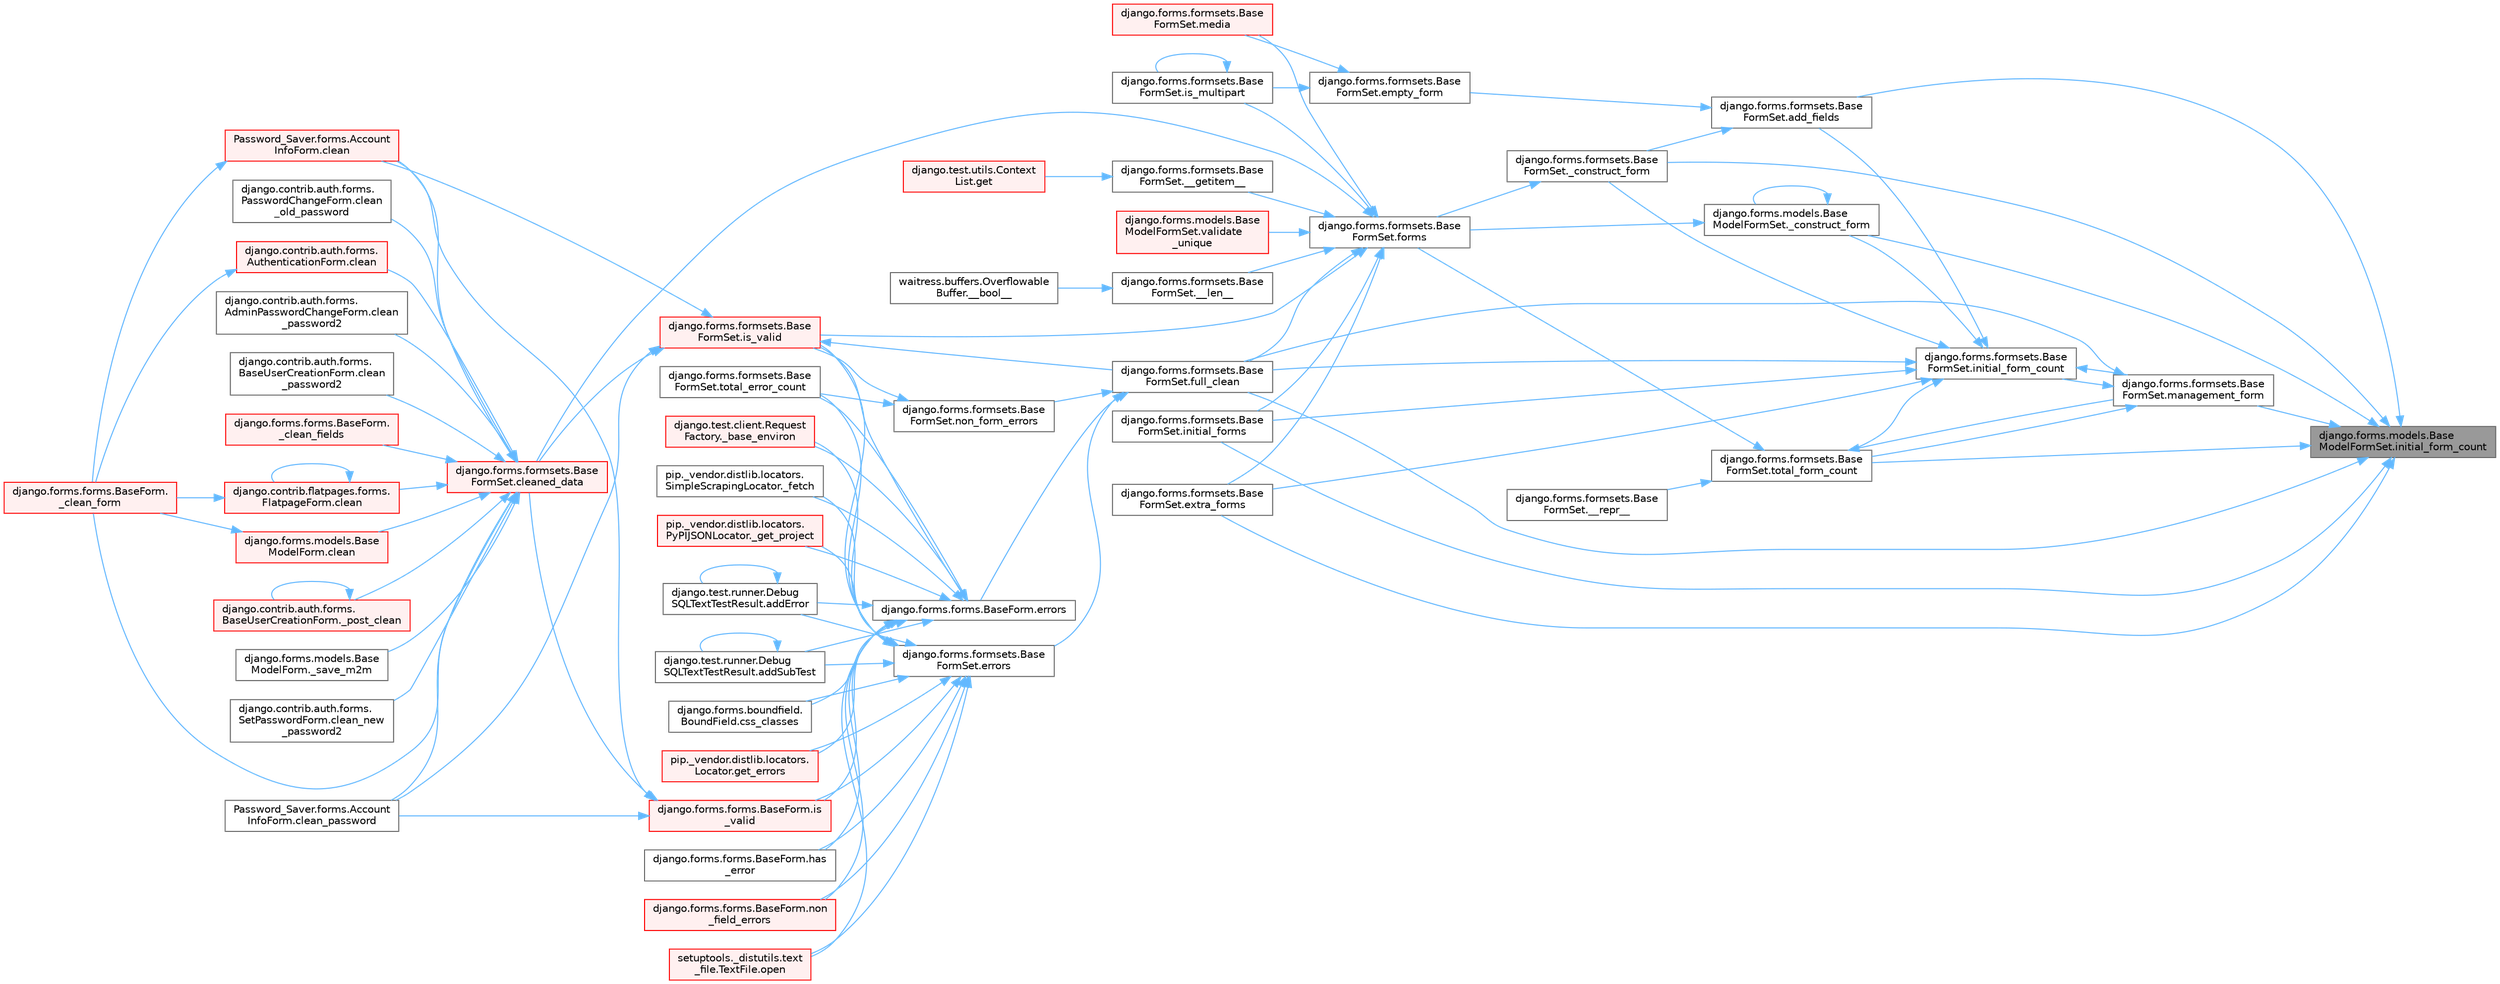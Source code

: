 digraph "django.forms.models.BaseModelFormSet.initial_form_count"
{
 // LATEX_PDF_SIZE
  bgcolor="transparent";
  edge [fontname=Helvetica,fontsize=10,labelfontname=Helvetica,labelfontsize=10];
  node [fontname=Helvetica,fontsize=10,shape=box,height=0.2,width=0.4];
  rankdir="RL";
  Node1 [id="Node000001",label="django.forms.models.Base\lModelFormSet.initial_form_count",height=0.2,width=0.4,color="gray40", fillcolor="grey60", style="filled", fontcolor="black",tooltip=" "];
  Node1 -> Node2 [id="edge1_Node000001_Node000002",dir="back",color="steelblue1",style="solid",tooltip=" "];
  Node2 [id="Node000002",label="django.forms.formsets.Base\lFormSet._construct_form",height=0.2,width=0.4,color="grey40", fillcolor="white", style="filled",URL="$classdjango_1_1forms_1_1formsets_1_1_base_form_set.html#a4a92b0779a5f5964325e73f9c8521fe8",tooltip=" "];
  Node2 -> Node3 [id="edge2_Node000002_Node000003",dir="back",color="steelblue1",style="solid",tooltip=" "];
  Node3 [id="Node000003",label="django.forms.formsets.Base\lFormSet.forms",height=0.2,width=0.4,color="grey40", fillcolor="white", style="filled",URL="$classdjango_1_1forms_1_1formsets_1_1_base_form_set.html#a398234150267aa3c6dceaa20a7a507f1",tooltip=" "];
  Node3 -> Node4 [id="edge3_Node000003_Node000004",dir="back",color="steelblue1",style="solid",tooltip=" "];
  Node4 [id="Node000004",label="django.forms.formsets.Base\lFormSet.__getitem__",height=0.2,width=0.4,color="grey40", fillcolor="white", style="filled",URL="$classdjango_1_1forms_1_1formsets_1_1_base_form_set.html#a3ed6460d03a41c30d519e9170d0a17cc",tooltip=" "];
  Node4 -> Node5 [id="edge4_Node000004_Node000005",dir="back",color="steelblue1",style="solid",tooltip=" "];
  Node5 [id="Node000005",label="django.test.utils.Context\lList.get",height=0.2,width=0.4,color="red", fillcolor="#FFF0F0", style="filled",URL="$classdjango_1_1test_1_1utils_1_1_context_list.html#a1797663a8ac92f44dcb9ad281a896842",tooltip=" "];
  Node3 -> Node3176 [id="edge5_Node000003_Node003176",dir="back",color="steelblue1",style="solid",tooltip=" "];
  Node3176 [id="Node003176",label="django.forms.formsets.Base\lFormSet.__len__",height=0.2,width=0.4,color="grey40", fillcolor="white", style="filled",URL="$classdjango_1_1forms_1_1formsets_1_1_base_form_set.html#aa8c1dfbddcb29c04ad7bf814137b3c36",tooltip=" "];
  Node3176 -> Node644 [id="edge6_Node003176_Node000644",dir="back",color="steelblue1",style="solid",tooltip=" "];
  Node644 [id="Node000644",label="waitress.buffers.Overflowable\lBuffer.__bool__",height=0.2,width=0.4,color="grey40", fillcolor="white", style="filled",URL="$classwaitress_1_1buffers_1_1_overflowable_buffer.html#afb6d9eccdeea0e50b91f9281878e017a",tooltip=" "];
  Node3 -> Node1763 [id="edge7_Node000003_Node001763",dir="back",color="steelblue1",style="solid",tooltip=" "];
  Node1763 [id="Node001763",label="django.forms.formsets.Base\lFormSet.cleaned_data",height=0.2,width=0.4,color="red", fillcolor="#FFF0F0", style="filled",URL="$classdjango_1_1forms_1_1formsets_1_1_base_form_set.html#ae51d85dd3faa160668adba372c4e87f7",tooltip=" "];
  Node1763 -> Node1764 [id="edge8_Node001763_Node001764",dir="back",color="steelblue1",style="solid",tooltip=" "];
  Node1764 [id="Node001764",label="django.forms.forms.BaseForm.\l_clean_fields",height=0.2,width=0.4,color="red", fillcolor="#FFF0F0", style="filled",URL="$classdjango_1_1forms_1_1forms_1_1_base_form.html#a38e014bdeb1b8c2092ec5762f1833d9a",tooltip=" "];
  Node1763 -> Node627 [id="edge9_Node001763_Node000627",dir="back",color="steelblue1",style="solid",tooltip=" "];
  Node627 [id="Node000627",label="django.forms.forms.BaseForm.\l_clean_form",height=0.2,width=0.4,color="red", fillcolor="#FFF0F0", style="filled",URL="$classdjango_1_1forms_1_1forms_1_1_base_form.html#ae5eed108001c1a75985b75174fe23f1f",tooltip=" "];
  Node1763 -> Node1765 [id="edge10_Node001763_Node001765",dir="back",color="steelblue1",style="solid",tooltip=" "];
  Node1765 [id="Node001765",label="django.contrib.auth.forms.\lBaseUserCreationForm._post_clean",height=0.2,width=0.4,color="red", fillcolor="#FFF0F0", style="filled",URL="$classdjango_1_1contrib_1_1auth_1_1forms_1_1_base_user_creation_form.html#aa7775ca44825f4bfa9262b10a9c0281c",tooltip=" "];
  Node1765 -> Node1765 [id="edge11_Node001765_Node001765",dir="back",color="steelblue1",style="solid",tooltip=" "];
  Node1763 -> Node1766 [id="edge12_Node001763_Node001766",dir="back",color="steelblue1",style="solid",tooltip=" "];
  Node1766 [id="Node001766",label="django.forms.models.Base\lModelForm._save_m2m",height=0.2,width=0.4,color="grey40", fillcolor="white", style="filled",URL="$classdjango_1_1forms_1_1models_1_1_base_model_form.html#a8e143465fa5977b65ce53f521fa65067",tooltip=" "];
  Node1763 -> Node668 [id="edge13_Node001763_Node000668",dir="back",color="steelblue1",style="solid",tooltip=" "];
  Node668 [id="Node000668",label="django.contrib.auth.forms.\lAuthenticationForm.clean",height=0.2,width=0.4,color="red", fillcolor="#FFF0F0", style="filled",URL="$classdjango_1_1contrib_1_1auth_1_1forms_1_1_authentication_form.html#a92d28be6696caa8d1b7068eefe81793a",tooltip=" "];
  Node668 -> Node627 [id="edge14_Node000668_Node000627",dir="back",color="steelblue1",style="solid",tooltip=" "];
  Node1763 -> Node1767 [id="edge15_Node001763_Node001767",dir="back",color="steelblue1",style="solid",tooltip=" "];
  Node1767 [id="Node001767",label="django.contrib.flatpages.forms.\lFlatpageForm.clean",height=0.2,width=0.4,color="red", fillcolor="#FFF0F0", style="filled",URL="$classdjango_1_1contrib_1_1flatpages_1_1forms_1_1_flatpage_form.html#a0deb29d4415dbd84c765b5972de07e52",tooltip=" "];
  Node1767 -> Node627 [id="edge16_Node001767_Node000627",dir="back",color="steelblue1",style="solid",tooltip=" "];
  Node1767 -> Node1767 [id="edge17_Node001767_Node001767",dir="back",color="steelblue1",style="solid",tooltip=" "];
  Node1763 -> Node1768 [id="edge18_Node001763_Node001768",dir="back",color="steelblue1",style="solid",tooltip=" "];
  Node1768 [id="Node001768",label="django.forms.models.Base\lModelForm.clean",height=0.2,width=0.4,color="red", fillcolor="#FFF0F0", style="filled",URL="$classdjango_1_1forms_1_1models_1_1_base_model_form.html#a6a374c3b609f402d6566b2ee3ff98672",tooltip=" "];
  Node1768 -> Node627 [id="edge19_Node001768_Node000627",dir="back",color="steelblue1",style="solid",tooltip=" "];
  Node1763 -> Node1761 [id="edge20_Node001763_Node001761",dir="back",color="steelblue1",style="solid",tooltip=" "];
  Node1761 [id="Node001761",label="Password_Saver.forms.Account\lInfoForm.clean",height=0.2,width=0.4,color="red", fillcolor="#FFF0F0", style="filled",URL="$class_password___saver_1_1forms_1_1_account_info_form.html#a89126d6030ebafc64c8aeeb352113c54",tooltip=" "];
  Node1761 -> Node627 [id="edge21_Node001761_Node000627",dir="back",color="steelblue1",style="solid",tooltip=" "];
  Node1763 -> Node1769 [id="edge22_Node001763_Node001769",dir="back",color="steelblue1",style="solid",tooltip=" "];
  Node1769 [id="Node001769",label="django.contrib.auth.forms.\lSetPasswordForm.clean_new\l_password2",height=0.2,width=0.4,color="grey40", fillcolor="white", style="filled",URL="$classdjango_1_1contrib_1_1auth_1_1forms_1_1_set_password_form.html#aefb49bddbbf63909718ecac6718b609d",tooltip=" "];
  Node1763 -> Node1770 [id="edge23_Node001763_Node001770",dir="back",color="steelblue1",style="solid",tooltip=" "];
  Node1770 [id="Node001770",label="django.contrib.auth.forms.\lPasswordChangeForm.clean\l_old_password",height=0.2,width=0.4,color="grey40", fillcolor="white", style="filled",URL="$classdjango_1_1contrib_1_1auth_1_1forms_1_1_password_change_form.html#a4d339cd14a321ba76cb6caf226c56d8d",tooltip=" "];
  Node1763 -> Node1762 [id="edge24_Node001763_Node001762",dir="back",color="steelblue1",style="solid",tooltip=" "];
  Node1762 [id="Node001762",label="Password_Saver.forms.Account\lInfoForm.clean_password",height=0.2,width=0.4,color="grey40", fillcolor="white", style="filled",URL="$class_password___saver_1_1forms_1_1_account_info_form.html#a6397d8e90a910bed34ed0ebcf5f74a4e",tooltip=" "];
  Node1763 -> Node1771 [id="edge25_Node001763_Node001771",dir="back",color="steelblue1",style="solid",tooltip=" "];
  Node1771 [id="Node001771",label="django.contrib.auth.forms.\lAdminPasswordChangeForm.clean\l_password2",height=0.2,width=0.4,color="grey40", fillcolor="white", style="filled",URL="$classdjango_1_1contrib_1_1auth_1_1forms_1_1_admin_password_change_form.html#a7e2cc7b4982538a54fc20fb155285496",tooltip=" "];
  Node1763 -> Node1772 [id="edge26_Node001763_Node001772",dir="back",color="steelblue1",style="solid",tooltip=" "];
  Node1772 [id="Node001772",label="django.contrib.auth.forms.\lBaseUserCreationForm.clean\l_password2",height=0.2,width=0.4,color="grey40", fillcolor="white", style="filled",URL="$classdjango_1_1contrib_1_1auth_1_1forms_1_1_base_user_creation_form.html#afe0d67cb9bbafa947e8c7ba75e6b8dd2",tooltip=" "];
  Node3 -> Node1916 [id="edge27_Node000003_Node001916",dir="back",color="steelblue1",style="solid",tooltip=" "];
  Node1916 [id="Node001916",label="django.forms.formsets.Base\lFormSet.extra_forms",height=0.2,width=0.4,color="grey40", fillcolor="white", style="filled",URL="$classdjango_1_1forms_1_1formsets_1_1_base_form_set.html#a80e8dd7968259b3ccdfd86ac190c342a",tooltip=" "];
  Node3 -> Node1783 [id="edge28_Node000003_Node001783",dir="back",color="steelblue1",style="solid",tooltip=" "];
  Node1783 [id="Node001783",label="django.forms.formsets.Base\lFormSet.full_clean",height=0.2,width=0.4,color="grey40", fillcolor="white", style="filled",URL="$classdjango_1_1forms_1_1formsets_1_1_base_form_set.html#aa475bdb58853c14bfcd93bd7b494e3b1",tooltip=" "];
  Node1783 -> Node630 [id="edge29_Node001783_Node000630",dir="back",color="steelblue1",style="solid",tooltip=" "];
  Node630 [id="Node000630",label="django.forms.forms.BaseForm.errors",height=0.2,width=0.4,color="grey40", fillcolor="white", style="filled",URL="$classdjango_1_1forms_1_1forms_1_1_base_form.html#aca47cb75eb6c321d1c429b33eca94d49",tooltip=" "];
  Node630 -> Node631 [id="edge30_Node000630_Node000631",dir="back",color="steelblue1",style="solid",tooltip=" "];
  Node631 [id="Node000631",label="django.test.client.Request\lFactory._base_environ",height=0.2,width=0.4,color="red", fillcolor="#FFF0F0", style="filled",URL="$classdjango_1_1test_1_1client_1_1_request_factory.html#ab650654b992f4e9fc9e30bd0442973c1",tooltip=" "];
  Node630 -> Node671 [id="edge31_Node000630_Node000671",dir="back",color="steelblue1",style="solid",tooltip=" "];
  Node671 [id="Node000671",label="pip._vendor.distlib.locators.\lSimpleScrapingLocator._fetch",height=0.2,width=0.4,color="grey40", fillcolor="white", style="filled",URL="$classpip_1_1__vendor_1_1distlib_1_1locators_1_1_simple_scraping_locator.html#a72156eb8243de03d8881db3caaa60b8c",tooltip=" "];
  Node630 -> Node672 [id="edge32_Node000630_Node000672",dir="back",color="steelblue1",style="solid",tooltip=" "];
  Node672 [id="Node000672",label="pip._vendor.distlib.locators.\lPyPIJSONLocator._get_project",height=0.2,width=0.4,color="red", fillcolor="#FFF0F0", style="filled",URL="$classpip_1_1__vendor_1_1distlib_1_1locators_1_1_py_p_i_j_s_o_n_locator.html#ab5b95d18130e47c0bedca04d7b010bf6",tooltip=" "];
  Node630 -> Node1750 [id="edge33_Node000630_Node001750",dir="back",color="steelblue1",style="solid",tooltip=" "];
  Node1750 [id="Node001750",label="django.test.runner.Debug\lSQLTextTestResult.addError",height=0.2,width=0.4,color="grey40", fillcolor="white", style="filled",URL="$classdjango_1_1test_1_1runner_1_1_debug_s_q_l_text_test_result.html#a398c116f3b7d25563a21e81178271a8a",tooltip=" "];
  Node1750 -> Node1750 [id="edge34_Node001750_Node001750",dir="back",color="steelblue1",style="solid",tooltip=" "];
  Node630 -> Node1751 [id="edge35_Node000630_Node001751",dir="back",color="steelblue1",style="solid",tooltip=" "];
  Node1751 [id="Node001751",label="django.test.runner.Debug\lSQLTextTestResult.addSubTest",height=0.2,width=0.4,color="grey40", fillcolor="white", style="filled",URL="$classdjango_1_1test_1_1runner_1_1_debug_s_q_l_text_test_result.html#a65bae0538566d8bc532c972340744b1e",tooltip=" "];
  Node1751 -> Node1751 [id="edge36_Node001751_Node001751",dir="back",color="steelblue1",style="solid",tooltip=" "];
  Node630 -> Node1752 [id="edge37_Node000630_Node001752",dir="back",color="steelblue1",style="solid",tooltip=" "];
  Node1752 [id="Node001752",label="django.forms.boundfield.\lBoundField.css_classes",height=0.2,width=0.4,color="grey40", fillcolor="white", style="filled",URL="$classdjango_1_1forms_1_1boundfield_1_1_bound_field.html#a19d289ef3598c412a0fee978458875bc",tooltip=" "];
  Node630 -> Node1753 [id="edge38_Node000630_Node001753",dir="back",color="steelblue1",style="solid",tooltip=" "];
  Node1753 [id="Node001753",label="pip._vendor.distlib.locators.\lLocator.get_errors",height=0.2,width=0.4,color="red", fillcolor="#FFF0F0", style="filled",URL="$classpip_1_1__vendor_1_1distlib_1_1locators_1_1_locator.html#abc5864a47e4cb8c481f44eb1a72f565c",tooltip=" "];
  Node630 -> Node1755 [id="edge39_Node000630_Node001755",dir="back",color="steelblue1",style="solid",tooltip=" "];
  Node1755 [id="Node001755",label="django.forms.forms.BaseForm.has\l_error",height=0.2,width=0.4,color="grey40", fillcolor="white", style="filled",URL="$classdjango_1_1forms_1_1forms_1_1_base_form.html#af67d8e47182c8c92ad4cac6441bfeb80",tooltip=" "];
  Node630 -> Node1756 [id="edge40_Node000630_Node001756",dir="back",color="steelblue1",style="solid",tooltip=" "];
  Node1756 [id="Node001756",label="django.forms.forms.BaseForm.is\l_valid",height=0.2,width=0.4,color="red", fillcolor="#FFF0F0", style="filled",URL="$classdjango_1_1forms_1_1forms_1_1_base_form.html#a8be15c9eaccca682a18c7d3f13802cc4",tooltip=" "];
  Node1756 -> Node1761 [id="edge41_Node001756_Node001761",dir="back",color="steelblue1",style="solid",tooltip=" "];
  Node1756 -> Node1762 [id="edge42_Node001756_Node001762",dir="back",color="steelblue1",style="solid",tooltip=" "];
  Node1756 -> Node1763 [id="edge43_Node001756_Node001763",dir="back",color="steelblue1",style="solid",tooltip=" "];
  Node630 -> Node1782 [id="edge44_Node000630_Node001782",dir="back",color="steelblue1",style="solid",tooltip=" "];
  Node1782 [id="Node001782",label="django.forms.formsets.Base\lFormSet.is_valid",height=0.2,width=0.4,color="red", fillcolor="#FFF0F0", style="filled",URL="$classdjango_1_1forms_1_1formsets_1_1_base_form_set.html#a713477cfb7c01e723400df62b49c250c",tooltip=" "];
  Node1782 -> Node1761 [id="edge45_Node001782_Node001761",dir="back",color="steelblue1",style="solid",tooltip=" "];
  Node1782 -> Node1762 [id="edge46_Node001782_Node001762",dir="back",color="steelblue1",style="solid",tooltip=" "];
  Node1782 -> Node1763 [id="edge47_Node001782_Node001763",dir="back",color="steelblue1",style="solid",tooltip=" "];
  Node1782 -> Node1783 [id="edge48_Node001782_Node001783",dir="back",color="steelblue1",style="solid",tooltip=" "];
  Node630 -> Node1786 [id="edge49_Node000630_Node001786",dir="back",color="steelblue1",style="solid",tooltip=" "];
  Node1786 [id="Node001786",label="django.forms.forms.BaseForm.non\l_field_errors",height=0.2,width=0.4,color="red", fillcolor="#FFF0F0", style="filled",URL="$classdjango_1_1forms_1_1forms_1_1_base_form.html#a713be7c8d25008cf58c90916cb682447",tooltip=" "];
  Node630 -> Node1790 [id="edge50_Node000630_Node001790",dir="back",color="steelblue1",style="solid",tooltip=" "];
  Node1790 [id="Node001790",label="setuptools._distutils.text\l_file.TextFile.open",height=0.2,width=0.4,color="red", fillcolor="#FFF0F0", style="filled",URL="$classsetuptools_1_1__distutils_1_1text__file_1_1_text_file.html#ab568abcef363b1b422cddfead42e68b2",tooltip=" "];
  Node630 -> Node1785 [id="edge51_Node000630_Node001785",dir="back",color="steelblue1",style="solid",tooltip=" "];
  Node1785 [id="Node001785",label="django.forms.formsets.Base\lFormSet.total_error_count",height=0.2,width=0.4,color="grey40", fillcolor="white", style="filled",URL="$classdjango_1_1forms_1_1formsets_1_1_base_form_set.html#a3e9cbe55cc991b30b14546a857abb212",tooltip=" "];
  Node1783 -> Node670 [id="edge52_Node001783_Node000670",dir="back",color="steelblue1",style="solid",tooltip=" "];
  Node670 [id="Node000670",label="django.forms.formsets.Base\lFormSet.errors",height=0.2,width=0.4,color="grey40", fillcolor="white", style="filled",URL="$classdjango_1_1forms_1_1formsets_1_1_base_form_set.html#a9e249e2240c3ae2775249e3d3da42020",tooltip=" "];
  Node670 -> Node631 [id="edge53_Node000670_Node000631",dir="back",color="steelblue1",style="solid",tooltip=" "];
  Node670 -> Node671 [id="edge54_Node000670_Node000671",dir="back",color="steelblue1",style="solid",tooltip=" "];
  Node670 -> Node672 [id="edge55_Node000670_Node000672",dir="back",color="steelblue1",style="solid",tooltip=" "];
  Node670 -> Node1750 [id="edge56_Node000670_Node001750",dir="back",color="steelblue1",style="solid",tooltip=" "];
  Node670 -> Node1751 [id="edge57_Node000670_Node001751",dir="back",color="steelblue1",style="solid",tooltip=" "];
  Node670 -> Node1752 [id="edge58_Node000670_Node001752",dir="back",color="steelblue1",style="solid",tooltip=" "];
  Node670 -> Node1753 [id="edge59_Node000670_Node001753",dir="back",color="steelblue1",style="solid",tooltip=" "];
  Node670 -> Node1755 [id="edge60_Node000670_Node001755",dir="back",color="steelblue1",style="solid",tooltip=" "];
  Node670 -> Node1756 [id="edge61_Node000670_Node001756",dir="back",color="steelblue1",style="solid",tooltip=" "];
  Node670 -> Node1782 [id="edge62_Node000670_Node001782",dir="back",color="steelblue1",style="solid",tooltip=" "];
  Node670 -> Node1786 [id="edge63_Node000670_Node001786",dir="back",color="steelblue1",style="solid",tooltip=" "];
  Node670 -> Node1790 [id="edge64_Node000670_Node001790",dir="back",color="steelblue1",style="solid",tooltip=" "];
  Node670 -> Node1785 [id="edge65_Node000670_Node001785",dir="back",color="steelblue1",style="solid",tooltip=" "];
  Node1783 -> Node1784 [id="edge66_Node001783_Node001784",dir="back",color="steelblue1",style="solid",tooltip=" "];
  Node1784 [id="Node001784",label="django.forms.formsets.Base\lFormSet.non_form_errors",height=0.2,width=0.4,color="grey40", fillcolor="white", style="filled",URL="$classdjango_1_1forms_1_1formsets_1_1_base_form_set.html#a8b499fb5fdd72c59134bf40aeac2de3c",tooltip=" "];
  Node1784 -> Node1782 [id="edge67_Node001784_Node001782",dir="back",color="steelblue1",style="solid",tooltip=" "];
  Node1784 -> Node1785 [id="edge68_Node001784_Node001785",dir="back",color="steelblue1",style="solid",tooltip=" "];
  Node3 -> Node1917 [id="edge69_Node000003_Node001917",dir="back",color="steelblue1",style="solid",tooltip=" "];
  Node1917 [id="Node001917",label="django.forms.formsets.Base\lFormSet.initial_forms",height=0.2,width=0.4,color="grey40", fillcolor="white", style="filled",URL="$classdjango_1_1forms_1_1formsets_1_1_base_form_set.html#a36a0e4b12f42f368c74d3a704cc58d03",tooltip=" "];
  Node3 -> Node1889 [id="edge70_Node000003_Node001889",dir="back",color="steelblue1",style="solid",tooltip=" "];
  Node1889 [id="Node001889",label="django.forms.formsets.Base\lFormSet.is_multipart",height=0.2,width=0.4,color="grey40", fillcolor="white", style="filled",URL="$classdjango_1_1forms_1_1formsets_1_1_base_form_set.html#a70cb5455998cfb8556810d3215d617c8",tooltip=" "];
  Node1889 -> Node1889 [id="edge71_Node001889_Node001889",dir="back",color="steelblue1",style="solid",tooltip=" "];
  Node3 -> Node1782 [id="edge72_Node000003_Node001782",dir="back",color="steelblue1",style="solid",tooltip=" "];
  Node3 -> Node1890 [id="edge73_Node000003_Node001890",dir="back",color="steelblue1",style="solid",tooltip=" "];
  Node1890 [id="Node001890",label="django.forms.formsets.Base\lFormSet.media",height=0.2,width=0.4,color="red", fillcolor="#FFF0F0", style="filled",URL="$classdjango_1_1forms_1_1formsets_1_1_base_form_set.html#a6f8913e4888f6eb8afa928cf91e9c8f9",tooltip=" "];
  Node3 -> Node3177 [id="edge74_Node000003_Node003177",dir="back",color="steelblue1",style="solid",tooltip=" "];
  Node3177 [id="Node003177",label="django.forms.models.Base\lModelFormSet.validate\l_unique",height=0.2,width=0.4,color="red", fillcolor="#FFF0F0", style="filled",URL="$classdjango_1_1forms_1_1models_1_1_base_model_form_set.html#a0d01f97a86fd02a126b2fd51d02fd07d",tooltip=" "];
  Node1 -> Node102 [id="edge75_Node000001_Node000102",dir="back",color="steelblue1",style="solid",tooltip=" "];
  Node102 [id="Node000102",label="django.forms.models.Base\lModelFormSet._construct_form",height=0.2,width=0.4,color="grey40", fillcolor="white", style="filled",URL="$classdjango_1_1forms_1_1models_1_1_base_model_form_set.html#a2318f52c4f2963f7674c8e15e2f3c324",tooltip=" "];
  Node102 -> Node102 [id="edge76_Node000102_Node000102",dir="back",color="steelblue1",style="solid",tooltip=" "];
  Node102 -> Node3 [id="edge77_Node000102_Node000003",dir="back",color="steelblue1",style="solid",tooltip=" "];
  Node1 -> Node1915 [id="edge78_Node000001_Node001915",dir="back",color="steelblue1",style="solid",tooltip=" "];
  Node1915 [id="Node001915",label="django.forms.formsets.Base\lFormSet.add_fields",height=0.2,width=0.4,color="grey40", fillcolor="white", style="filled",URL="$classdjango_1_1forms_1_1formsets_1_1_base_form_set.html#a9db7c4b565cef620c0195e8f424c3861",tooltip=" "];
  Node1915 -> Node2 [id="edge79_Node001915_Node000002",dir="back",color="steelblue1",style="solid",tooltip=" "];
  Node1915 -> Node1888 [id="edge80_Node001915_Node001888",dir="back",color="steelblue1",style="solid",tooltip=" "];
  Node1888 [id="Node001888",label="django.forms.formsets.Base\lFormSet.empty_form",height=0.2,width=0.4,color="grey40", fillcolor="white", style="filled",URL="$classdjango_1_1forms_1_1formsets_1_1_base_form_set.html#a69a56ef37f740ee182c119cf62cf42a1",tooltip=" "];
  Node1888 -> Node1889 [id="edge81_Node001888_Node001889",dir="back",color="steelblue1",style="solid",tooltip=" "];
  Node1888 -> Node1890 [id="edge82_Node001888_Node001890",dir="back",color="steelblue1",style="solid",tooltip=" "];
  Node1 -> Node1916 [id="edge83_Node000001_Node001916",dir="back",color="steelblue1",style="solid",tooltip=" "];
  Node1 -> Node1783 [id="edge84_Node000001_Node001783",dir="back",color="steelblue1",style="solid",tooltip=" "];
  Node1 -> Node1917 [id="edge85_Node000001_Node001917",dir="back",color="steelblue1",style="solid",tooltip=" "];
  Node1 -> Node1918 [id="edge86_Node000001_Node001918",dir="back",color="steelblue1",style="solid",tooltip=" "];
  Node1918 [id="Node001918",label="django.forms.formsets.Base\lFormSet.management_form",height=0.2,width=0.4,color="grey40", fillcolor="white", style="filled",URL="$classdjango_1_1forms_1_1formsets_1_1_base_form_set.html#a4fca1fb0745bdade6e7a259744b90d94",tooltip=" "];
  Node1918 -> Node1783 [id="edge87_Node001918_Node001783",dir="back",color="steelblue1",style="solid",tooltip=" "];
  Node1918 -> Node1914 [id="edge88_Node001918_Node001914",dir="back",color="steelblue1",style="solid",tooltip=" "];
  Node1914 [id="Node001914",label="django.forms.formsets.Base\lFormSet.initial_form_count",height=0.2,width=0.4,color="grey40", fillcolor="white", style="filled",URL="$classdjango_1_1forms_1_1formsets_1_1_base_form_set.html#ac69af218aef466f57271c03f8406077e",tooltip=" "];
  Node1914 -> Node2 [id="edge89_Node001914_Node000002",dir="back",color="steelblue1",style="solid",tooltip=" "];
  Node1914 -> Node102 [id="edge90_Node001914_Node000102",dir="back",color="steelblue1",style="solid",tooltip=" "];
  Node1914 -> Node1915 [id="edge91_Node001914_Node001915",dir="back",color="steelblue1",style="solid",tooltip=" "];
  Node1914 -> Node1916 [id="edge92_Node001914_Node001916",dir="back",color="steelblue1",style="solid",tooltip=" "];
  Node1914 -> Node1783 [id="edge93_Node001914_Node001783",dir="back",color="steelblue1",style="solid",tooltip=" "];
  Node1914 -> Node1917 [id="edge94_Node001914_Node001917",dir="back",color="steelblue1",style="solid",tooltip=" "];
  Node1914 -> Node1918 [id="edge95_Node001914_Node001918",dir="back",color="steelblue1",style="solid",tooltip=" "];
  Node1914 -> Node1919 [id="edge96_Node001914_Node001919",dir="back",color="steelblue1",style="solid",tooltip=" "];
  Node1919 [id="Node001919",label="django.forms.formsets.Base\lFormSet.total_form_count",height=0.2,width=0.4,color="grey40", fillcolor="white", style="filled",URL="$classdjango_1_1forms_1_1formsets_1_1_base_form_set.html#a6f385fb1509469e7b3071b42ad2dc945",tooltip=" "];
  Node1919 -> Node1920 [id="edge97_Node001919_Node001920",dir="back",color="steelblue1",style="solid",tooltip=" "];
  Node1920 [id="Node001920",label="django.forms.formsets.Base\lFormSet.__repr__",height=0.2,width=0.4,color="grey40", fillcolor="white", style="filled",URL="$classdjango_1_1forms_1_1formsets_1_1_base_form_set.html#af3b226e1450916544fc07dea5618ae20",tooltip=" "];
  Node1919 -> Node3 [id="edge98_Node001919_Node000003",dir="back",color="steelblue1",style="solid",tooltip=" "];
  Node1919 -> Node1918 [id="edge99_Node001919_Node001918",dir="back",color="steelblue1",style="solid",tooltip=" "];
  Node1918 -> Node1919 [id="edge100_Node001918_Node001919",dir="back",color="steelblue1",style="solid",tooltip=" "];
  Node1 -> Node1919 [id="edge101_Node000001_Node001919",dir="back",color="steelblue1",style="solid",tooltip=" "];
}
